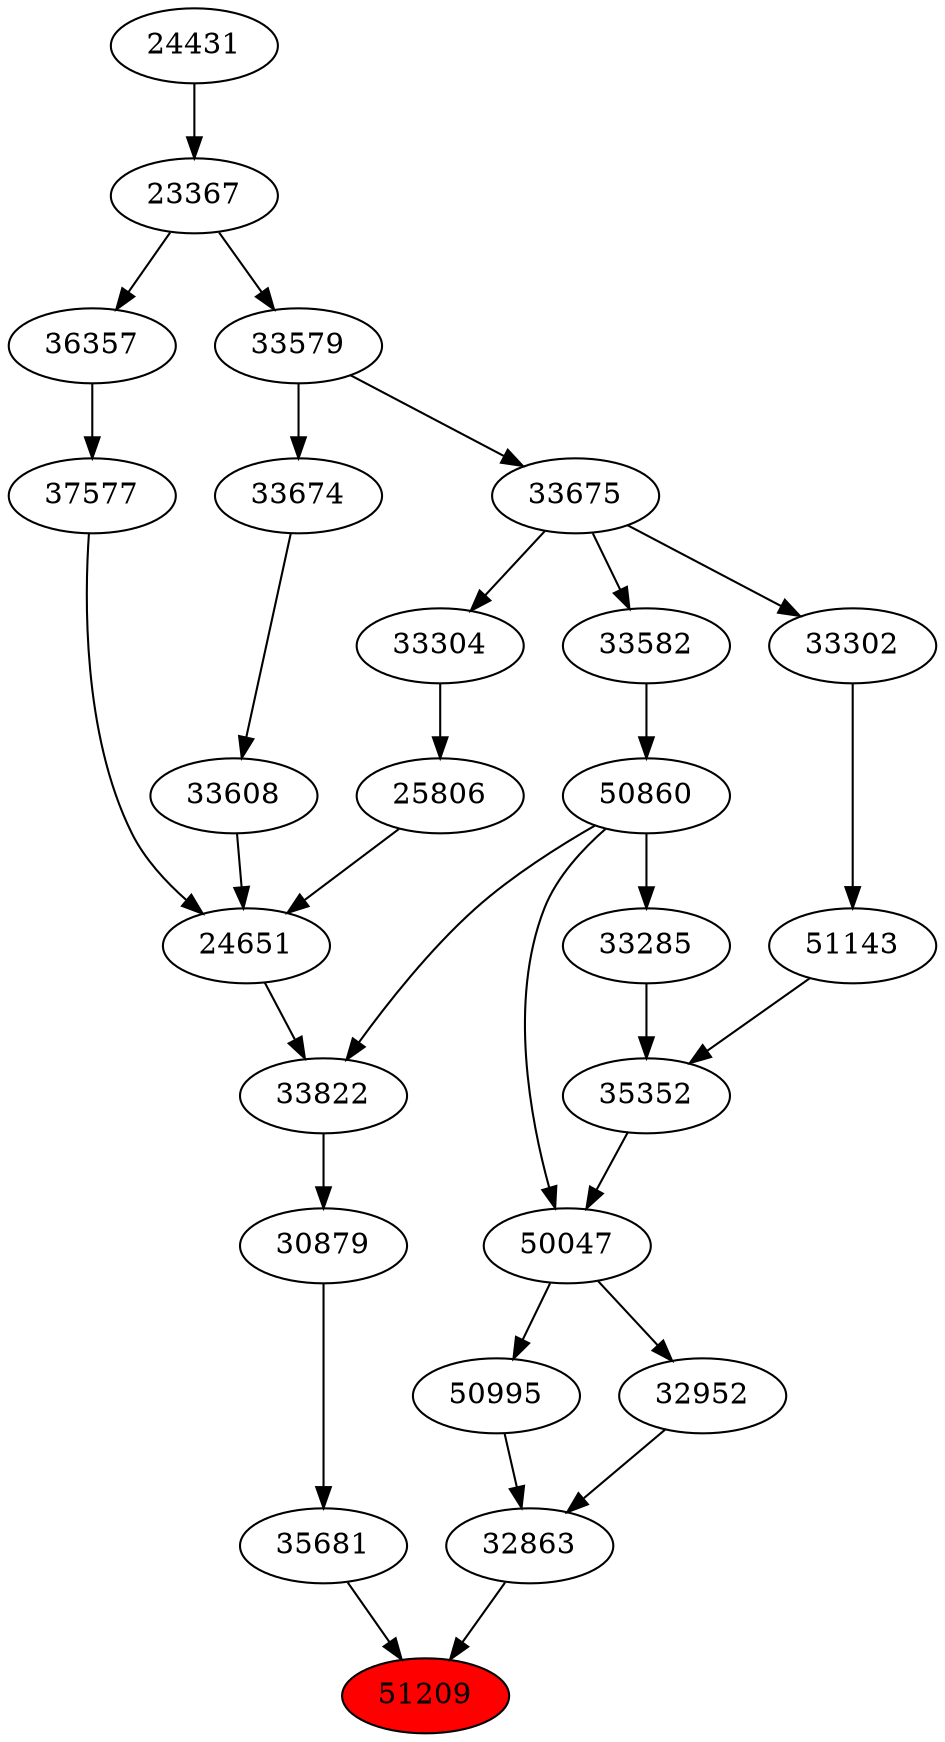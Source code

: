 strict digraph{ 
51209 [label="51209" fillcolor=red style=filled]
35681 -> 51209
32863 -> 51209
35681 [label="35681"]
30879 -> 35681
32863 [label="32863"]
50995 -> 32863
32952 -> 32863
30879 [label="30879"]
33822 -> 30879
50995 [label="50995"]
50047 -> 50995
32952 [label="32952"]
50047 -> 32952
33822 [label="33822"]
24651 -> 33822
50860 -> 33822
50047 [label="50047"]
35352 -> 50047
50860 -> 50047
24651 [label="24651"]
25806 -> 24651
33608 -> 24651
37577 -> 24651
50860 [label="50860"]
33582 -> 50860
35352 [label="35352"]
33285 -> 35352
51143 -> 35352
25806 [label="25806"]
33304 -> 25806
33608 [label="33608"]
33674 -> 33608
37577 [label="37577"]
36357 -> 37577
33582 [label="33582"]
33675 -> 33582
33285 [label="33285"]
50860 -> 33285
51143 [label="51143"]
33302 -> 51143
33304 [label="33304"]
33675 -> 33304
33674 [label="33674"]
33579 -> 33674
36357 [label="36357"]
23367 -> 36357
33675 [label="33675"]
33579 -> 33675
33302 [label="33302"]
33675 -> 33302
33579 [label="33579"]
23367 -> 33579
23367 [label="23367"]
24431 -> 23367
24431 [label="24431"]
}